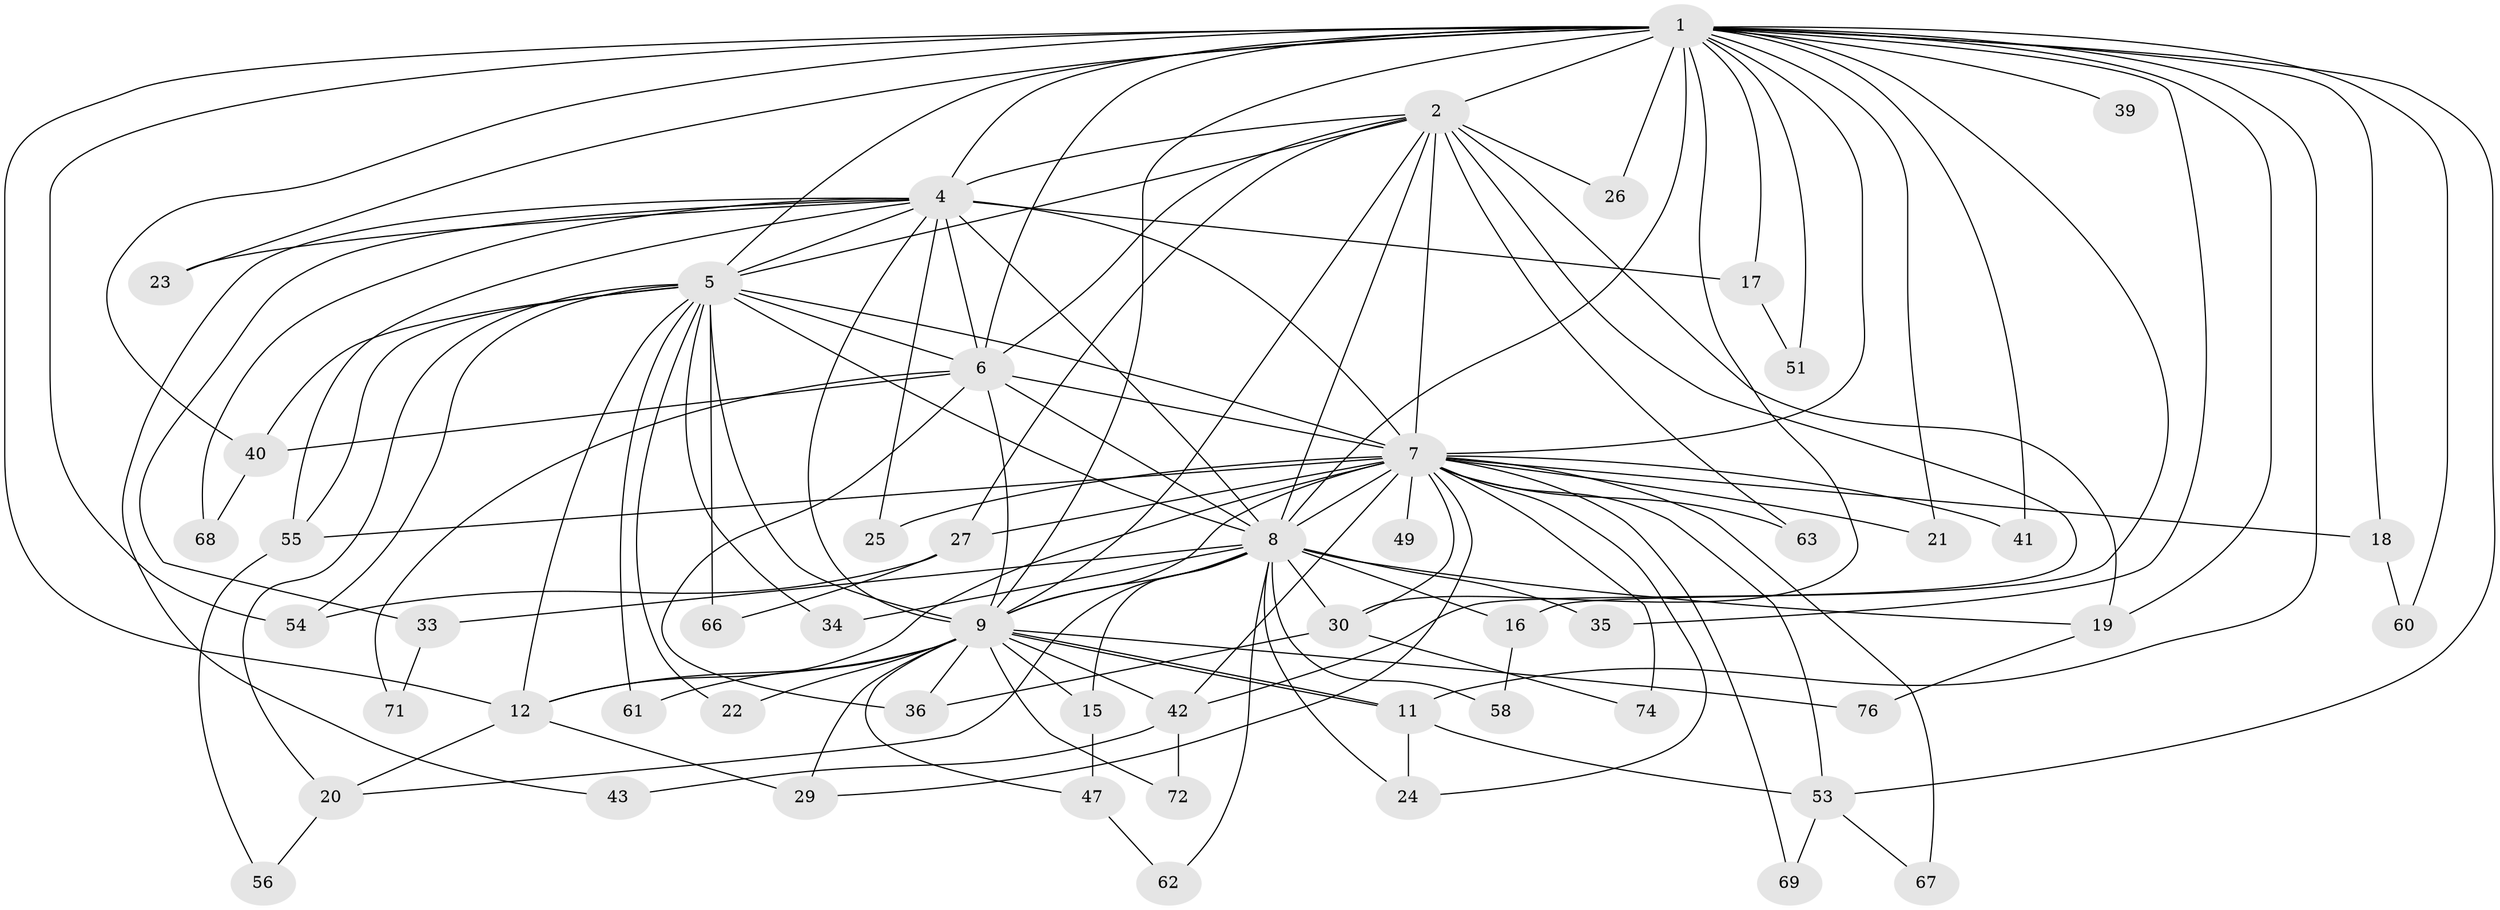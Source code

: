 // original degree distribution, {14: 0.02564102564102564, 16: 0.02564102564102564, 24: 0.01282051282051282, 19: 0.01282051282051282, 21: 0.02564102564102564, 22: 0.01282051282051282, 17: 0.01282051282051282, 5: 0.038461538461538464, 6: 0.01282051282051282, 4: 0.10256410256410256, 2: 0.5512820512820513, 3: 0.16666666666666666}
// Generated by graph-tools (version 1.1) at 2025/11/02/27/25 16:11:03]
// undirected, 54 vertices, 132 edges
graph export_dot {
graph [start="1"]
  node [color=gray90,style=filled];
  1 [super="+3"];
  2 [super="+50"];
  4 [super="+13"];
  5 [super="+48"];
  6 [super="+37"];
  7 [super="+10"];
  8 [super="+14"];
  9 [super="+45"];
  11 [super="+28"];
  12 [super="+70"];
  15;
  16;
  17 [super="+31"];
  18;
  19 [super="+64"];
  20 [super="+57"];
  21;
  22;
  23;
  24 [super="+32"];
  25;
  26;
  27 [super="+73"];
  29 [super="+52"];
  30 [super="+38"];
  33;
  34;
  35;
  36 [super="+44"];
  39;
  40 [super="+46"];
  41;
  42 [super="+59"];
  43;
  47;
  49;
  51;
  53 [super="+75"];
  54;
  55 [super="+65"];
  56;
  58;
  60;
  61;
  62;
  63 [super="+78"];
  66;
  67;
  68;
  69;
  71;
  72;
  74 [super="+77"];
  76;
  1 -- 2 [weight=3];
  1 -- 4 [weight=2];
  1 -- 5 [weight=2];
  1 -- 6 [weight=2];
  1 -- 7 [weight=4];
  1 -- 8 [weight=2];
  1 -- 9 [weight=2];
  1 -- 12;
  1 -- 17;
  1 -- 23;
  1 -- 40;
  1 -- 53;
  1 -- 16;
  1 -- 18;
  1 -- 19;
  1 -- 21;
  1 -- 26;
  1 -- 30;
  1 -- 35;
  1 -- 39;
  1 -- 41;
  1 -- 51;
  1 -- 54;
  1 -- 60;
  1 -- 11;
  2 -- 4;
  2 -- 5;
  2 -- 6;
  2 -- 7 [weight=2];
  2 -- 8;
  2 -- 9;
  2 -- 19;
  2 -- 26;
  2 -- 27;
  2 -- 63 [weight=2];
  2 -- 42;
  4 -- 5;
  4 -- 6 [weight=2];
  4 -- 7 [weight=2];
  4 -- 8;
  4 -- 9;
  4 -- 23;
  4 -- 33;
  4 -- 43;
  4 -- 55;
  4 -- 68;
  4 -- 17 [weight=2];
  4 -- 25;
  5 -- 6;
  5 -- 7 [weight=2];
  5 -- 8;
  5 -- 9 [weight=2];
  5 -- 20;
  5 -- 22;
  5 -- 34;
  5 -- 54;
  5 -- 61;
  5 -- 66;
  5 -- 12;
  5 -- 40;
  5 -- 55;
  6 -- 7 [weight=2];
  6 -- 8;
  6 -- 9 [weight=2];
  6 -- 36;
  6 -- 40;
  6 -- 71;
  7 -- 8 [weight=3];
  7 -- 9 [weight=2];
  7 -- 12;
  7 -- 18;
  7 -- 21;
  7 -- 27;
  7 -- 29;
  7 -- 49 [weight=2];
  7 -- 55;
  7 -- 69;
  7 -- 74 [weight=2];
  7 -- 67;
  7 -- 41;
  7 -- 42;
  7 -- 25;
  7 -- 30;
  7 -- 63;
  7 -- 24;
  7 -- 53;
  8 -- 9;
  8 -- 15;
  8 -- 16;
  8 -- 20;
  8 -- 24;
  8 -- 30;
  8 -- 33;
  8 -- 34;
  8 -- 35;
  8 -- 58;
  8 -- 62;
  8 -- 19;
  9 -- 11;
  9 -- 11;
  9 -- 15;
  9 -- 22;
  9 -- 36;
  9 -- 42;
  9 -- 47;
  9 -- 72;
  9 -- 76;
  9 -- 29;
  9 -- 12;
  9 -- 61;
  11 -- 24;
  11 -- 53;
  12 -- 29;
  12 -- 20;
  15 -- 47;
  16 -- 58;
  17 -- 51;
  18 -- 60;
  19 -- 76;
  20 -- 56;
  27 -- 66;
  27 -- 54;
  30 -- 74;
  30 -- 36;
  33 -- 71;
  40 -- 68;
  42 -- 43;
  42 -- 72;
  47 -- 62;
  53 -- 67;
  53 -- 69;
  55 -- 56;
}
